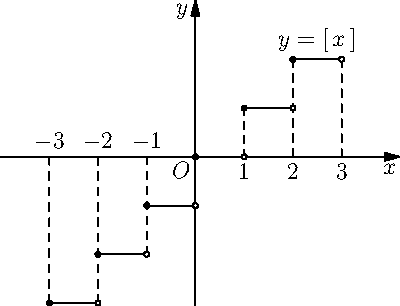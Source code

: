 size(200);
import graph;
xlimits(-4,4);
ylimits(-3,3);
axes("$x$","$y$",Arrow());
draw((-3,-3)--(-3,0),dashed);
draw((-2,-3)--(-2,0),dashed);
draw((-1,-2),(-1,0),dashed);
draw((1,1)--(1,0),dashed);
draw((2,2)--(2,0),dashed);
draw((3,2)--(3,0),dashed);
draw((-1,-2)--(-1,0),dashed);

for(int i=-3;i<=2;++i){
  draw((i,i)--(i+1,i));
  dot((i,i));
  dot((i+1,i),UnFill);
}
label("$O$",(0,0),SW);
for(int i=1;i<=3;++i){
  label(format("$%d$",i),i,S);
}
for(int i=-3;i<0;++i){
  label(format("$%d$",i),i,N);
}

label("$y=[\,x\,]$",(2.5,2),N);
